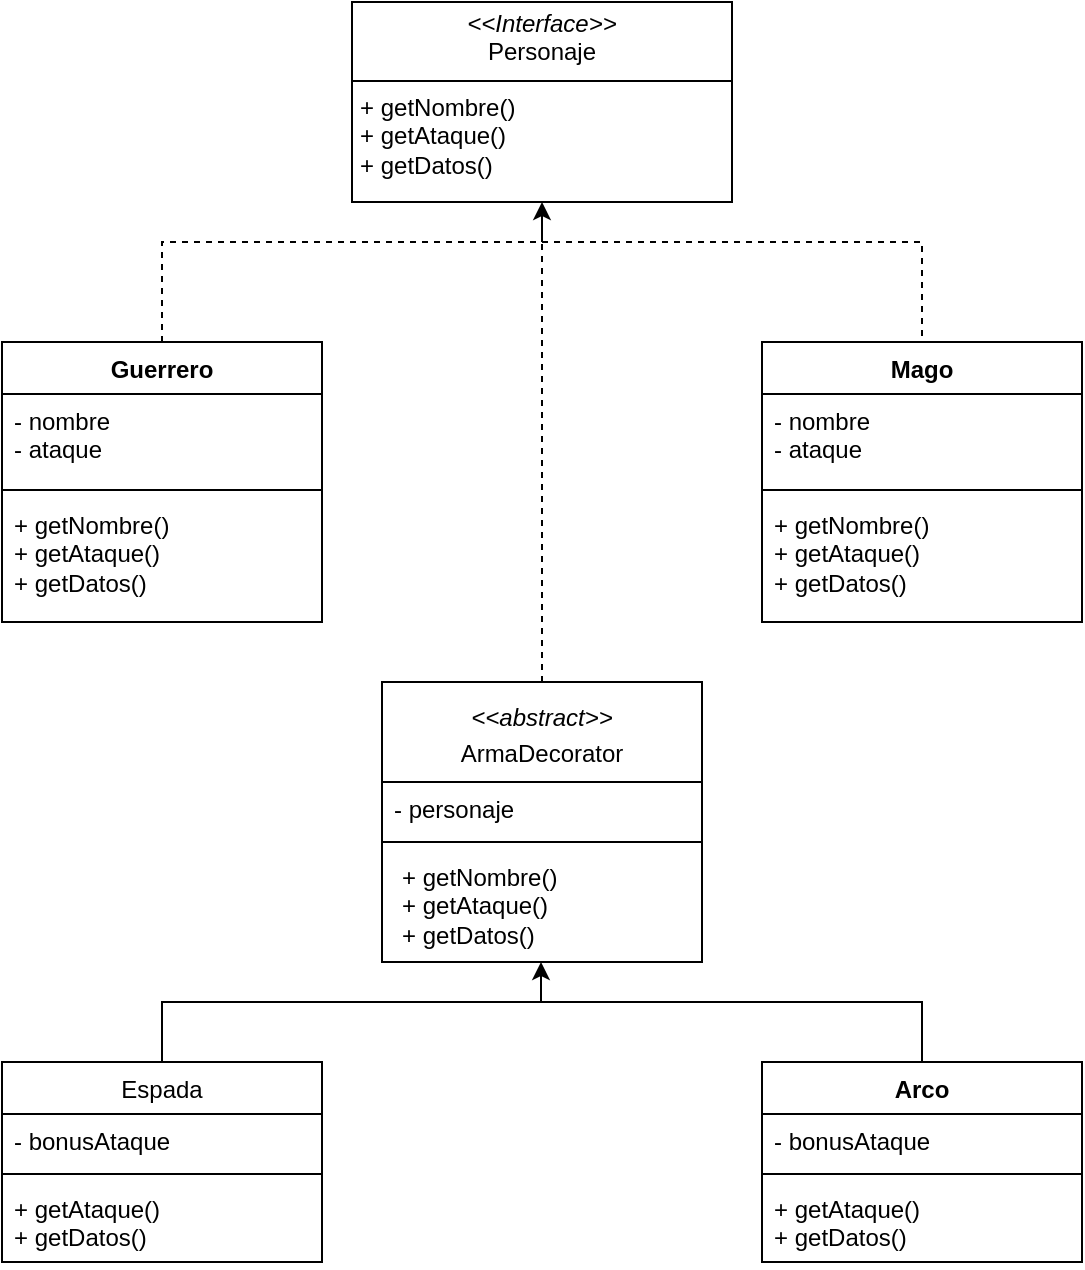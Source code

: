 <mxfile version="26.0.2">
  <diagram name="Página-1" id="ehUU7kyM1yvIHuhBQC9O">
    <mxGraphModel grid="1" page="1" gridSize="10" guides="1" tooltips="1" connect="1" arrows="1" fold="1" pageScale="1" pageWidth="827" pageHeight="1169" math="0" shadow="0">
      <root>
        <mxCell id="0" />
        <mxCell id="1" parent="0" />
        <mxCell id="UlYtrMMqLnwubhS6L6_X-4" value="&lt;p style=&quot;margin:0px;margin-top:4px;text-align:center;&quot;&gt;&lt;i&gt;&amp;lt;&amp;lt;Interface&amp;gt;&amp;gt;&lt;/i&gt;&lt;br&gt;Personaje&lt;/p&gt;&lt;hr size=&quot;1&quot; style=&quot;border-style:solid;&quot;&gt;&lt;p style=&quot;margin:0px;margin-left:4px;&quot;&gt;+ getNombre()&lt;br&gt;+ getAtaque()&lt;/p&gt;&lt;p style=&quot;margin:0px;margin-left:4px;&quot;&gt;+ getDatos()&lt;/p&gt;" style="verticalAlign=top;align=left;overflow=fill;html=1;whiteSpace=wrap;" vertex="1" parent="1">
          <mxGeometry x="315" y="90" width="190" height="100" as="geometry" />
        </mxCell>
        <mxCell id="UlYtrMMqLnwubhS6L6_X-10" value="" style="endArrow=none;dashed=1;html=1;rounded=0;entryX=0.5;entryY=0;entryDx=0;entryDy=0;exitX=0.5;exitY=0;exitDx=0;exitDy=0;" edge="1" parent="1">
          <mxGeometry width="50" height="50" relative="1" as="geometry">
            <mxPoint x="220" y="260" as="sourcePoint" />
            <mxPoint x="600" y="260" as="targetPoint" />
            <Array as="points">
              <mxPoint x="220" y="210" />
              <mxPoint x="600" y="210" />
            </Array>
          </mxGeometry>
        </mxCell>
        <mxCell id="UlYtrMMqLnwubhS6L6_X-12" value="" style="endArrow=classic;html=1;rounded=0;entryX=0.5;entryY=1;entryDx=0;entryDy=0;" edge="1" parent="1" target="UlYtrMMqLnwubhS6L6_X-4">
          <mxGeometry width="50" height="50" relative="1" as="geometry">
            <mxPoint x="410" y="210" as="sourcePoint" />
            <mxPoint x="440" y="380" as="targetPoint" />
          </mxGeometry>
        </mxCell>
        <mxCell id="UlYtrMMqLnwubhS6L6_X-13" value="" style="endArrow=none;dashed=1;html=1;rounded=0;exitX=0.5;exitY=0;exitDx=0;exitDy=0;" edge="1" parent="1">
          <mxGeometry width="50" height="50" relative="1" as="geometry">
            <mxPoint x="410" y="430" as="sourcePoint" />
            <mxPoint x="410" y="210" as="targetPoint" />
          </mxGeometry>
        </mxCell>
        <mxCell id="UlYtrMMqLnwubhS6L6_X-14" value="" style="endArrow=none;html=1;rounded=0;" edge="1" parent="1">
          <mxGeometry width="50" height="50" relative="1" as="geometry">
            <mxPoint x="220" y="620" as="sourcePoint" />
            <mxPoint x="600" y="620" as="targetPoint" />
            <Array as="points">
              <mxPoint x="220" y="590" />
              <mxPoint x="600" y="590" />
            </Array>
          </mxGeometry>
        </mxCell>
        <mxCell id="UlYtrMMqLnwubhS6L6_X-15" value="" style="endArrow=classic;html=1;rounded=0;entryX=0.5;entryY=1;entryDx=0;entryDy=0;" edge="1" parent="1">
          <mxGeometry width="50" height="50" relative="1" as="geometry">
            <mxPoint x="409.5" y="590" as="sourcePoint" />
            <mxPoint x="409.5" y="570" as="targetPoint" />
          </mxGeometry>
        </mxCell>
        <mxCell id="UlYtrMMqLnwubhS6L6_X-20" value="Guerrero" style="swimlane;fontStyle=1;align=center;verticalAlign=top;childLayout=stackLayout;horizontal=1;startSize=26;horizontalStack=0;resizeParent=1;resizeParentMax=0;resizeLast=0;collapsible=1;marginBottom=0;whiteSpace=wrap;html=1;" vertex="1" parent="1">
          <mxGeometry x="140" y="260" width="160" height="140" as="geometry" />
        </mxCell>
        <mxCell id="UlYtrMMqLnwubhS6L6_X-21" value="- nombre&lt;div&gt;- ataque&lt;/div&gt;" style="text;strokeColor=none;fillColor=none;align=left;verticalAlign=top;spacingLeft=4;spacingRight=4;overflow=hidden;rotatable=0;points=[[0,0.5],[1,0.5]];portConstraint=eastwest;whiteSpace=wrap;html=1;" vertex="1" parent="UlYtrMMqLnwubhS6L6_X-20">
          <mxGeometry y="26" width="160" height="44" as="geometry" />
        </mxCell>
        <mxCell id="UlYtrMMqLnwubhS6L6_X-22" value="" style="line;strokeWidth=1;fillColor=none;align=left;verticalAlign=middle;spacingTop=-1;spacingLeft=3;spacingRight=3;rotatable=0;labelPosition=right;points=[];portConstraint=eastwest;strokeColor=inherit;" vertex="1" parent="UlYtrMMqLnwubhS6L6_X-20">
          <mxGeometry y="70" width="160" height="8" as="geometry" />
        </mxCell>
        <mxCell id="UlYtrMMqLnwubhS6L6_X-23" value="+ getNombre()&lt;div&gt;+ getAtaque()&lt;/div&gt;&lt;div&gt;+ getDatos()&lt;/div&gt;" style="text;strokeColor=none;fillColor=none;align=left;verticalAlign=top;spacingLeft=4;spacingRight=4;overflow=hidden;rotatable=0;points=[[0,0.5],[1,0.5]];portConstraint=eastwest;whiteSpace=wrap;html=1;" vertex="1" parent="UlYtrMMqLnwubhS6L6_X-20">
          <mxGeometry y="78" width="160" height="62" as="geometry" />
        </mxCell>
        <mxCell id="UlYtrMMqLnwubhS6L6_X-24" value="Mago" style="swimlane;fontStyle=1;align=center;verticalAlign=top;childLayout=stackLayout;horizontal=1;startSize=26;horizontalStack=0;resizeParent=1;resizeParentMax=0;resizeLast=0;collapsible=1;marginBottom=0;whiteSpace=wrap;html=1;" vertex="1" parent="1">
          <mxGeometry x="520" y="260" width="160" height="140" as="geometry" />
        </mxCell>
        <mxCell id="UlYtrMMqLnwubhS6L6_X-25" value="- nombre&lt;div&gt;- ataque&lt;/div&gt;" style="text;strokeColor=none;fillColor=none;align=left;verticalAlign=top;spacingLeft=4;spacingRight=4;overflow=hidden;rotatable=0;points=[[0,0.5],[1,0.5]];portConstraint=eastwest;whiteSpace=wrap;html=1;" vertex="1" parent="UlYtrMMqLnwubhS6L6_X-24">
          <mxGeometry y="26" width="160" height="44" as="geometry" />
        </mxCell>
        <mxCell id="UlYtrMMqLnwubhS6L6_X-26" value="" style="line;strokeWidth=1;fillColor=none;align=left;verticalAlign=middle;spacingTop=-1;spacingLeft=3;spacingRight=3;rotatable=0;labelPosition=right;points=[];portConstraint=eastwest;strokeColor=inherit;" vertex="1" parent="UlYtrMMqLnwubhS6L6_X-24">
          <mxGeometry y="70" width="160" height="8" as="geometry" />
        </mxCell>
        <mxCell id="UlYtrMMqLnwubhS6L6_X-27" value="+ getNombre()&lt;div&gt;+ getAtaque()&lt;/div&gt;&lt;div&gt;+ getDatos()&lt;/div&gt;" style="text;strokeColor=none;fillColor=none;align=left;verticalAlign=top;spacingLeft=4;spacingRight=4;overflow=hidden;rotatable=0;points=[[0,0.5],[1,0.5]];portConstraint=eastwest;whiteSpace=wrap;html=1;" vertex="1" parent="UlYtrMMqLnwubhS6L6_X-24">
          <mxGeometry y="78" width="160" height="62" as="geometry" />
        </mxCell>
        <mxCell id="UlYtrMMqLnwubhS6L6_X-31" value="&lt;p style=&quot;font-weight: 400; margin: 4px 0px 0px;&quot;&gt;&lt;i&gt;&amp;lt;&amp;lt;abstract&amp;gt;&amp;gt;&lt;/i&gt;&lt;/p&gt;&lt;p style=&quot;font-weight: 400; margin: 4px 0px 0px;&quot;&gt;ArmaDecorator&lt;/p&gt;&lt;div&gt;&lt;br&gt;&lt;/div&gt;" style="swimlane;fontStyle=1;align=center;verticalAlign=top;childLayout=stackLayout;horizontal=1;startSize=50;horizontalStack=0;resizeParent=1;resizeParentMax=0;resizeLast=0;collapsible=1;marginBottom=0;whiteSpace=wrap;html=1;" vertex="1" parent="1">
          <mxGeometry x="330" y="430" width="160" height="140" as="geometry" />
        </mxCell>
        <mxCell id="UlYtrMMqLnwubhS6L6_X-32" value="- personaje " style="text;strokeColor=none;fillColor=none;align=left;verticalAlign=top;spacingLeft=4;spacingRight=4;overflow=hidden;rotatable=0;points=[[0,0.5],[1,0.5]];portConstraint=eastwest;whiteSpace=wrap;html=1;" vertex="1" parent="UlYtrMMqLnwubhS6L6_X-31">
          <mxGeometry y="50" width="160" height="26" as="geometry" />
        </mxCell>
        <mxCell id="UlYtrMMqLnwubhS6L6_X-33" value="" style="line;strokeWidth=1;fillColor=none;align=left;verticalAlign=middle;spacingTop=-1;spacingLeft=3;spacingRight=3;rotatable=0;labelPosition=right;points=[];portConstraint=eastwest;strokeColor=inherit;" vertex="1" parent="UlYtrMMqLnwubhS6L6_X-31">
          <mxGeometry y="76" width="160" height="8" as="geometry" />
        </mxCell>
        <mxCell id="UlYtrMMqLnwubhS6L6_X-34" value="&lt;p style=&quot;margin: 0px 0px 0px 4px;&quot;&gt;+ getNombre()&lt;/p&gt;&lt;p style=&quot;margin: 0px 0px 0px 4px;&quot;&gt;+ getAtaque()&lt;/p&gt;&lt;p style=&quot;margin: 0px 0px 0px 4px;&quot;&gt;+ getDatos()&lt;/p&gt;" style="text;strokeColor=none;fillColor=none;align=left;verticalAlign=top;spacingLeft=4;spacingRight=4;overflow=hidden;rotatable=0;points=[[0,0.5],[1,0.5]];portConstraint=eastwest;whiteSpace=wrap;html=1;" vertex="1" parent="UlYtrMMqLnwubhS6L6_X-31">
          <mxGeometry y="84" width="160" height="56" as="geometry" />
        </mxCell>
        <mxCell id="UlYtrMMqLnwubhS6L6_X-35" value="&lt;span style=&quot;font-weight: 400;&quot;&gt;Espada&lt;/span&gt;" style="swimlane;fontStyle=1;align=center;verticalAlign=top;childLayout=stackLayout;horizontal=1;startSize=26;horizontalStack=0;resizeParent=1;resizeParentMax=0;resizeLast=0;collapsible=1;marginBottom=0;whiteSpace=wrap;html=1;" vertex="1" parent="1">
          <mxGeometry x="140" y="620" width="160" height="100" as="geometry" />
        </mxCell>
        <mxCell id="UlYtrMMqLnwubhS6L6_X-36" value="- bonusAtaque" style="text;strokeColor=none;fillColor=none;align=left;verticalAlign=top;spacingLeft=4;spacingRight=4;overflow=hidden;rotatable=0;points=[[0,0.5],[1,0.5]];portConstraint=eastwest;whiteSpace=wrap;html=1;" vertex="1" parent="UlYtrMMqLnwubhS6L6_X-35">
          <mxGeometry y="26" width="160" height="26" as="geometry" />
        </mxCell>
        <mxCell id="UlYtrMMqLnwubhS6L6_X-37" value="" style="line;strokeWidth=1;fillColor=none;align=left;verticalAlign=middle;spacingTop=-1;spacingLeft=3;spacingRight=3;rotatable=0;labelPosition=right;points=[];portConstraint=eastwest;strokeColor=inherit;" vertex="1" parent="UlYtrMMqLnwubhS6L6_X-35">
          <mxGeometry y="52" width="160" height="8" as="geometry" />
        </mxCell>
        <mxCell id="UlYtrMMqLnwubhS6L6_X-38" value="+ getAtaque()&lt;div&gt;+ getDatos()&lt;/div&gt;" style="text;strokeColor=none;fillColor=none;align=left;verticalAlign=top;spacingLeft=4;spacingRight=4;overflow=hidden;rotatable=0;points=[[0,0.5],[1,0.5]];portConstraint=eastwest;whiteSpace=wrap;html=1;" vertex="1" parent="UlYtrMMqLnwubhS6L6_X-35">
          <mxGeometry y="60" width="160" height="40" as="geometry" />
        </mxCell>
        <mxCell id="UlYtrMMqLnwubhS6L6_X-39" value="Arco" style="swimlane;fontStyle=1;align=center;verticalAlign=top;childLayout=stackLayout;horizontal=1;startSize=26;horizontalStack=0;resizeParent=1;resizeParentMax=0;resizeLast=0;collapsible=1;marginBottom=0;whiteSpace=wrap;html=1;" vertex="1" parent="1">
          <mxGeometry x="520" y="620" width="160" height="100" as="geometry" />
        </mxCell>
        <mxCell id="UlYtrMMqLnwubhS6L6_X-40" value="- bonusAtaque" style="text;strokeColor=none;fillColor=none;align=left;verticalAlign=top;spacingLeft=4;spacingRight=4;overflow=hidden;rotatable=0;points=[[0,0.5],[1,0.5]];portConstraint=eastwest;whiteSpace=wrap;html=1;" vertex="1" parent="UlYtrMMqLnwubhS6L6_X-39">
          <mxGeometry y="26" width="160" height="26" as="geometry" />
        </mxCell>
        <mxCell id="UlYtrMMqLnwubhS6L6_X-41" value="" style="line;strokeWidth=1;fillColor=none;align=left;verticalAlign=middle;spacingTop=-1;spacingLeft=3;spacingRight=3;rotatable=0;labelPosition=right;points=[];portConstraint=eastwest;strokeColor=inherit;" vertex="1" parent="UlYtrMMqLnwubhS6L6_X-39">
          <mxGeometry y="52" width="160" height="8" as="geometry" />
        </mxCell>
        <mxCell id="UlYtrMMqLnwubhS6L6_X-42" value="+ getAtaque()&lt;div&gt;+ getDatos()&lt;/div&gt;" style="text;strokeColor=none;fillColor=none;align=left;verticalAlign=top;spacingLeft=4;spacingRight=4;overflow=hidden;rotatable=0;points=[[0,0.5],[1,0.5]];portConstraint=eastwest;whiteSpace=wrap;html=1;" vertex="1" parent="UlYtrMMqLnwubhS6L6_X-39">
          <mxGeometry y="60" width="160" height="40" as="geometry" />
        </mxCell>
      </root>
    </mxGraphModel>
  </diagram>
</mxfile>
